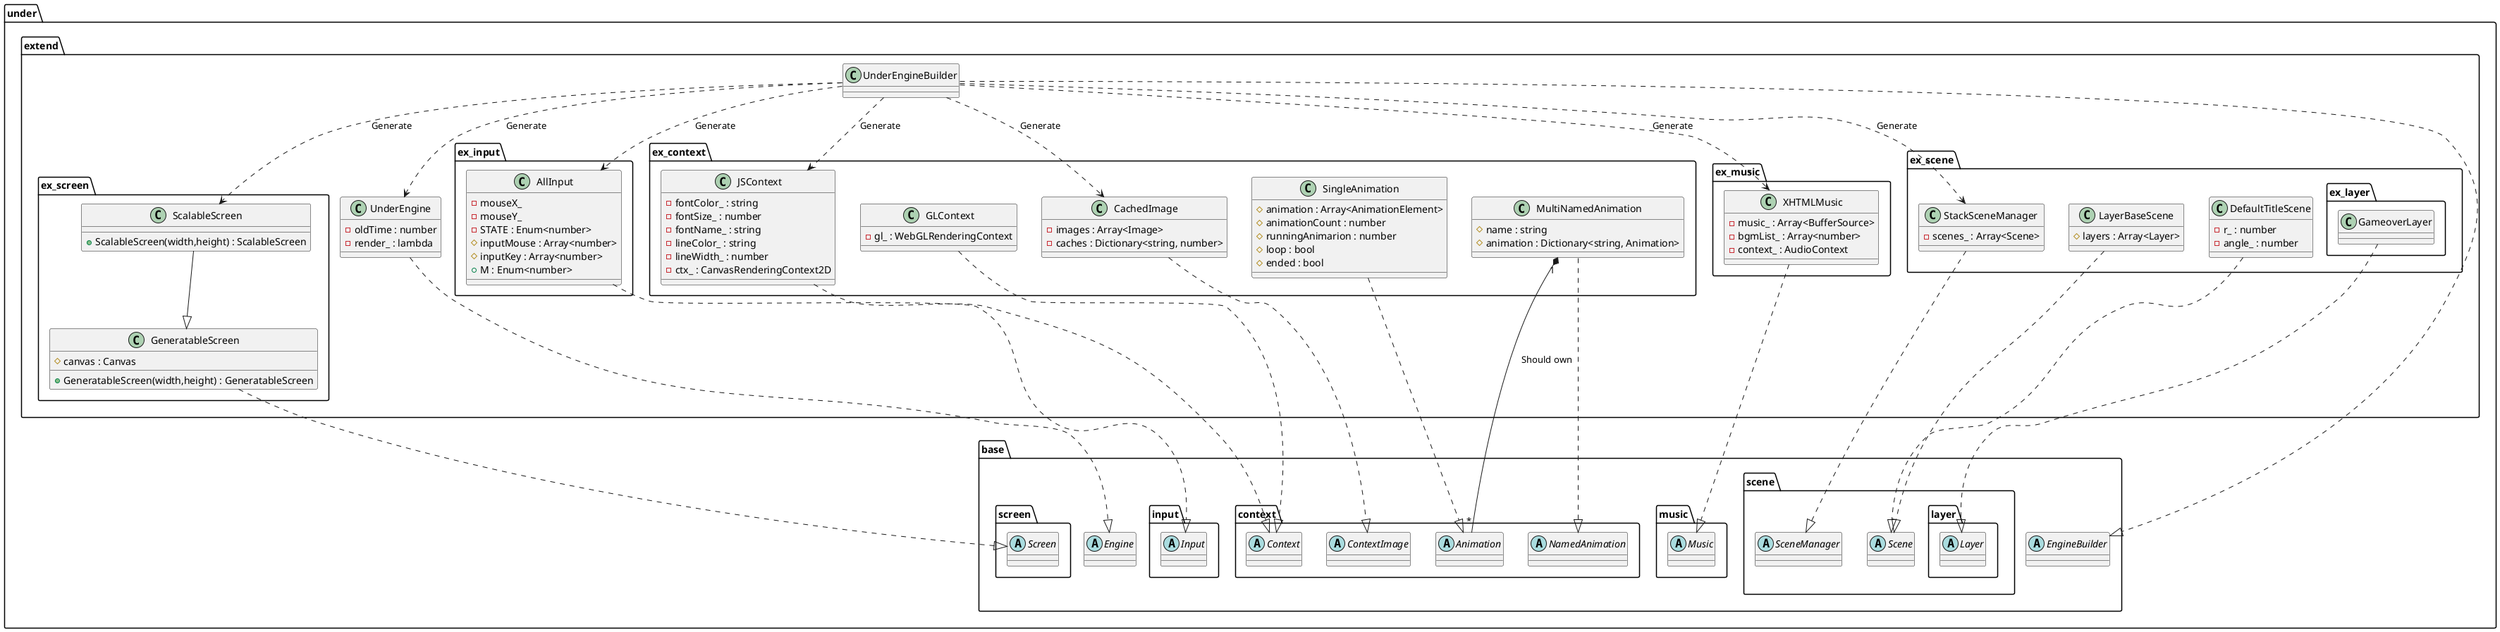 @startuml GameBaseExtend

package under {
    package extend {
        class UnderEngineBuilder
        class UnderEngine {
            -oldTime : number
            -render_ : lambda
        }

        package ex_input {
            class AllInput {
                -mouseX_
                -mouseY_
                -STATE : Enum<number>
                #inputMouse : Array<number>
                #inputKey : Array<number>
                +M : Enum<number>
            }
        }
        package ex_screen {
            class GeneratableScreen {
                +GeneratableScreen(width,height) : GeneratableScreen
                #canvas : Canvas
            }
            class ScalableScreen {
                +ScalableScreen(width,height) : ScalableScreen
            }
        }

        package ex_context {
            class JSContext {
                -fontColor_ : string
                -fontSize_ : number
                -fontName_ : string
                -lineColor_ : string
                -lineWidth_ : number
                -ctx_ : CanvasRenderingContext2D
            }
            class GLContext {
                -gl_ : WebGLRenderingContext
            }
            class CachedImage {
                -images : Array<Image>
                -caches : Dictionary<string, number>
            }
            class SingleAnimation {
                #animation : Array<AnimationElement>
                #animationCount : number
                #runningAnimarion : number
                #loop : bool
                #ended : bool
            }
            class MultiNamedAnimation {
                #name : string
                #animation : Dictionary<string, Animation>
            }
        }

        package ex_music {
            class XHTMLMusic {
                -music_ : Array<BufferSource>
                -bgmList_ : Array<number>
                -context_ : AudioContext
            }
        }

        package ex_scene {
            class StackSceneManager {
                -scenes_ : Array<Scene>
            }
            class LayerBaseScene {
                #layers : Array<Layer>
            }
            class DefaultTitleScene {
                -r_ : number
                -angle_ : number
            }

            package ex_layer {
                class GameoverLayer
            }
        }
    }
}

package under {
    package base {
        abstract EngineBuilder
        abstract Engine
        package input {
            abstract Input
        }
        package screen {
            abstract Screen
        }
        package context {
            abstract Context
            abstract ContextImage
            abstract Animation
            abstract NamedAnimation
        }
        package scene {
            abstract Scene
            abstract SceneManager
            package layer {
                abstract Layer
            }
        }
        package music {
            abstract Music
        }
    }
}

UnderEngineBuilder ..> UnderEngine : Generate
UnderEngineBuilder ..> AllInput : Generate
UnderEngineBuilder ..> ScalableScreen : Generate
UnderEngineBuilder ..> JSContext : Generate
UnderEngineBuilder ..> CachedImage : Generate
UnderEngineBuilder ..> XHTMLMusic : Generate
UnderEngineBuilder ..> StackSceneManager : Generate

MultiNamedAnimation "1"*--"*" Animation : Should own

ScalableScreen --|> GeneratableScreen

UnderEngineBuilder ..|> EngineBuilder
UnderEngine ..|> Engine
AllInput ..|> Input
GeneratableScreen ..|> Screen
JSContext ..|> Context
GLContext ..|> Context
StackSceneManager ..|> SceneManager
XHTMLMusic ..|> Music
CachedImage ..|> ContextImage
LayerBaseScene ..|> Scene
DefaultTitleScene ...|> Scene
GameoverLayer ...|> Layer

SingleAnimation ..|> Animation
MultiNamedAnimation ..|> NamedAnimation

@enduml
